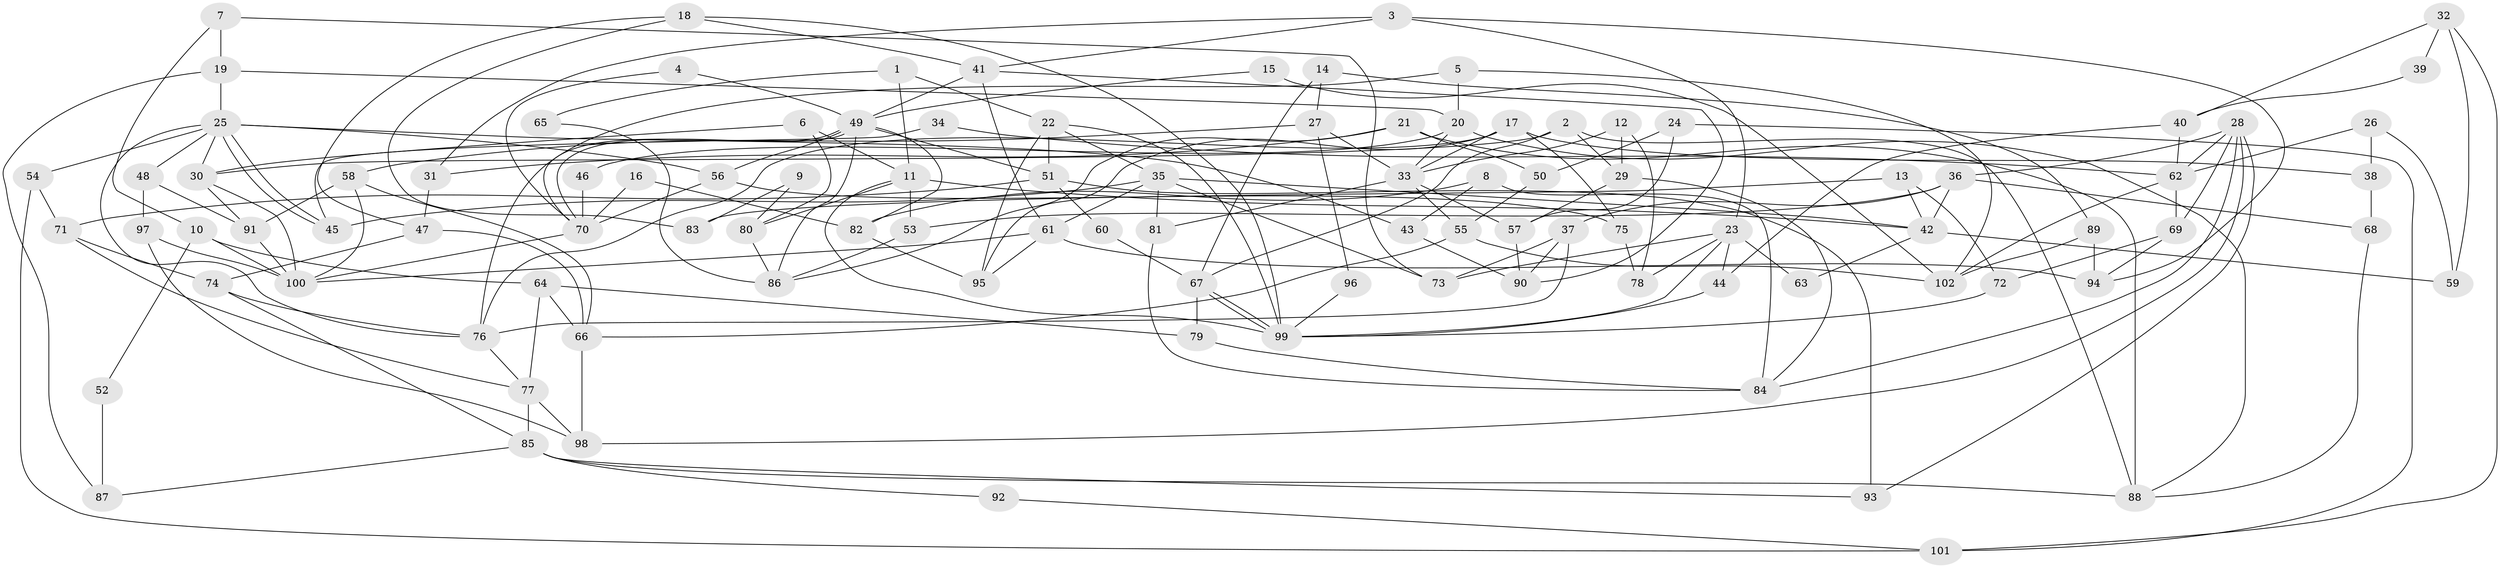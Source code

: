 // coarse degree distribution, {6: 0.14925373134328357, 7: 0.08955223880597014, 3: 0.2537313432835821, 2: 0.08955223880597014, 9: 0.04477611940298507, 8: 0.029850746268656716, 4: 0.13432835820895522, 5: 0.16417910447761194, 10: 0.029850746268656716, 1: 0.014925373134328358}
// Generated by graph-tools (version 1.1) at 2025/42/03/06/25 10:42:01]
// undirected, 102 vertices, 204 edges
graph export_dot {
graph [start="1"]
  node [color=gray90,style=filled];
  1;
  2;
  3;
  4;
  5;
  6;
  7;
  8;
  9;
  10;
  11;
  12;
  13;
  14;
  15;
  16;
  17;
  18;
  19;
  20;
  21;
  22;
  23;
  24;
  25;
  26;
  27;
  28;
  29;
  30;
  31;
  32;
  33;
  34;
  35;
  36;
  37;
  38;
  39;
  40;
  41;
  42;
  43;
  44;
  45;
  46;
  47;
  48;
  49;
  50;
  51;
  52;
  53;
  54;
  55;
  56;
  57;
  58;
  59;
  60;
  61;
  62;
  63;
  64;
  65;
  66;
  67;
  68;
  69;
  70;
  71;
  72;
  73;
  74;
  75;
  76;
  77;
  78;
  79;
  80;
  81;
  82;
  83;
  84;
  85;
  86;
  87;
  88;
  89;
  90;
  91;
  92;
  93;
  94;
  95;
  96;
  97;
  98;
  99;
  100;
  101;
  102;
  1 -- 11;
  1 -- 22;
  1 -- 65;
  2 -- 30;
  2 -- 88;
  2 -- 29;
  2 -- 67;
  3 -- 31;
  3 -- 41;
  3 -- 23;
  3 -- 94;
  4 -- 70;
  4 -- 49;
  5 -- 76;
  5 -- 102;
  5 -- 20;
  6 -- 30;
  6 -- 80;
  6 -- 11;
  7 -- 10;
  7 -- 19;
  7 -- 73;
  8 -- 82;
  8 -- 43;
  8 -- 84;
  9 -- 83;
  9 -- 80;
  10 -- 100;
  10 -- 64;
  10 -- 52;
  11 -- 99;
  11 -- 42;
  11 -- 53;
  11 -- 80;
  12 -- 29;
  12 -- 33;
  12 -- 78;
  13 -- 42;
  13 -- 72;
  13 -- 83;
  14 -- 27;
  14 -- 67;
  14 -- 89;
  15 -- 102;
  15 -- 49;
  16 -- 82;
  16 -- 70;
  17 -- 76;
  17 -- 33;
  17 -- 38;
  17 -- 75;
  17 -- 95;
  18 -- 41;
  18 -- 99;
  18 -- 47;
  18 -- 83;
  19 -- 20;
  19 -- 25;
  19 -- 87;
  20 -- 33;
  20 -- 46;
  20 -- 88;
  21 -- 88;
  21 -- 86;
  21 -- 31;
  21 -- 50;
  22 -- 35;
  22 -- 51;
  22 -- 95;
  22 -- 99;
  23 -- 99;
  23 -- 44;
  23 -- 63;
  23 -- 73;
  23 -- 78;
  24 -- 50;
  24 -- 57;
  24 -- 101;
  25 -- 45;
  25 -- 45;
  25 -- 56;
  25 -- 30;
  25 -- 43;
  25 -- 48;
  25 -- 54;
  25 -- 76;
  26 -- 62;
  26 -- 38;
  26 -- 59;
  27 -- 58;
  27 -- 33;
  27 -- 96;
  28 -- 36;
  28 -- 62;
  28 -- 69;
  28 -- 84;
  28 -- 93;
  28 -- 98;
  29 -- 84;
  29 -- 57;
  30 -- 91;
  30 -- 100;
  31 -- 47;
  32 -- 59;
  32 -- 101;
  32 -- 39;
  32 -- 40;
  33 -- 81;
  33 -- 57;
  33 -- 55;
  34 -- 45;
  34 -- 62;
  35 -- 73;
  35 -- 61;
  35 -- 42;
  35 -- 45;
  35 -- 81;
  36 -- 42;
  36 -- 37;
  36 -- 53;
  36 -- 68;
  37 -- 73;
  37 -- 76;
  37 -- 90;
  38 -- 68;
  39 -- 40;
  40 -- 44;
  40 -- 62;
  41 -- 49;
  41 -- 61;
  41 -- 90;
  42 -- 59;
  42 -- 63;
  43 -- 90;
  44 -- 99;
  46 -- 70;
  47 -- 74;
  47 -- 66;
  48 -- 91;
  48 -- 97;
  49 -- 56;
  49 -- 70;
  49 -- 70;
  49 -- 51;
  49 -- 82;
  49 -- 86;
  50 -- 55;
  51 -- 93;
  51 -- 60;
  51 -- 71;
  52 -- 87;
  53 -- 86;
  54 -- 71;
  54 -- 101;
  55 -- 66;
  55 -- 102;
  56 -- 70;
  56 -- 75;
  57 -- 90;
  58 -- 100;
  58 -- 66;
  58 -- 91;
  60 -- 67;
  61 -- 95;
  61 -- 94;
  61 -- 100;
  62 -- 102;
  62 -- 69;
  64 -- 66;
  64 -- 79;
  64 -- 77;
  65 -- 86;
  66 -- 98;
  67 -- 99;
  67 -- 99;
  67 -- 79;
  68 -- 88;
  69 -- 72;
  69 -- 94;
  70 -- 100;
  71 -- 77;
  71 -- 74;
  72 -- 99;
  74 -- 76;
  74 -- 85;
  75 -- 78;
  76 -- 77;
  77 -- 98;
  77 -- 85;
  79 -- 84;
  80 -- 86;
  81 -- 84;
  82 -- 95;
  85 -- 87;
  85 -- 88;
  85 -- 92;
  85 -- 93;
  89 -- 94;
  89 -- 102;
  91 -- 100;
  92 -- 101;
  96 -- 99;
  97 -- 100;
  97 -- 98;
}
